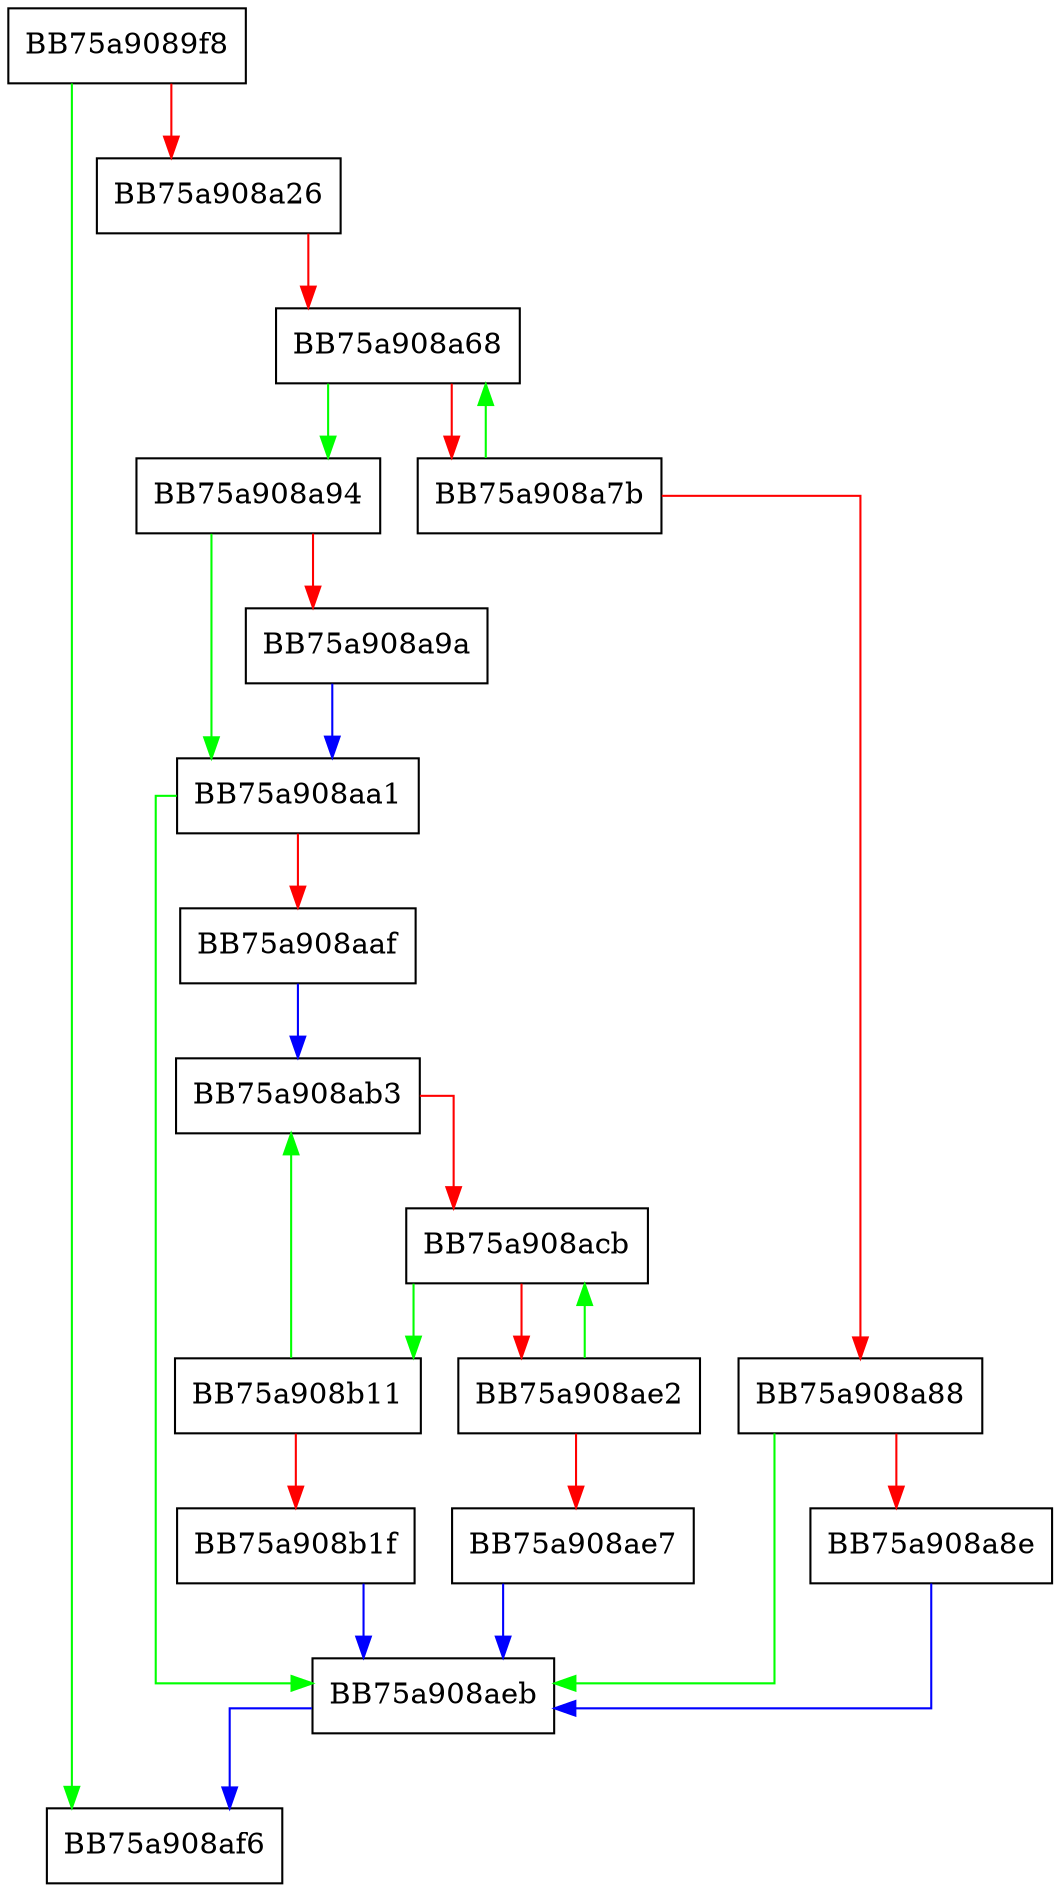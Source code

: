 digraph _Unchecked_erase {
  node [shape="box"];
  graph [splines=ortho];
  BB75a9089f8 -> BB75a908af6 [color="green"];
  BB75a9089f8 -> BB75a908a26 [color="red"];
  BB75a908a26 -> BB75a908a68 [color="red"];
  BB75a908a68 -> BB75a908a94 [color="green"];
  BB75a908a68 -> BB75a908a7b [color="red"];
  BB75a908a7b -> BB75a908a68 [color="green"];
  BB75a908a7b -> BB75a908a88 [color="red"];
  BB75a908a88 -> BB75a908aeb [color="green"];
  BB75a908a88 -> BB75a908a8e [color="red"];
  BB75a908a8e -> BB75a908aeb [color="blue"];
  BB75a908a94 -> BB75a908aa1 [color="green"];
  BB75a908a94 -> BB75a908a9a [color="red"];
  BB75a908a9a -> BB75a908aa1 [color="blue"];
  BB75a908aa1 -> BB75a908aeb [color="green"];
  BB75a908aa1 -> BB75a908aaf [color="red"];
  BB75a908aaf -> BB75a908ab3 [color="blue"];
  BB75a908ab3 -> BB75a908acb [color="red"];
  BB75a908acb -> BB75a908b11 [color="green"];
  BB75a908acb -> BB75a908ae2 [color="red"];
  BB75a908ae2 -> BB75a908acb [color="green"];
  BB75a908ae2 -> BB75a908ae7 [color="red"];
  BB75a908ae7 -> BB75a908aeb [color="blue"];
  BB75a908aeb -> BB75a908af6 [color="blue"];
  BB75a908b11 -> BB75a908ab3 [color="green"];
  BB75a908b11 -> BB75a908b1f [color="red"];
  BB75a908b1f -> BB75a908aeb [color="blue"];
}